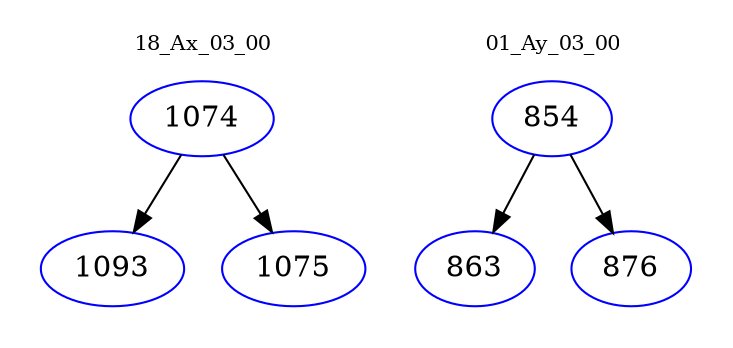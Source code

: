 digraph{
subgraph cluster_0 {
color = white
label = "18_Ax_03_00";
fontsize=10;
T0_1074 [label="1074", color="blue"]
T0_1074 -> T0_1093 [color="black"]
T0_1093 [label="1093", color="blue"]
T0_1074 -> T0_1075 [color="black"]
T0_1075 [label="1075", color="blue"]
}
subgraph cluster_1 {
color = white
label = "01_Ay_03_00";
fontsize=10;
T1_854 [label="854", color="blue"]
T1_854 -> T1_863 [color="black"]
T1_863 [label="863", color="blue"]
T1_854 -> T1_876 [color="black"]
T1_876 [label="876", color="blue"]
}
}
